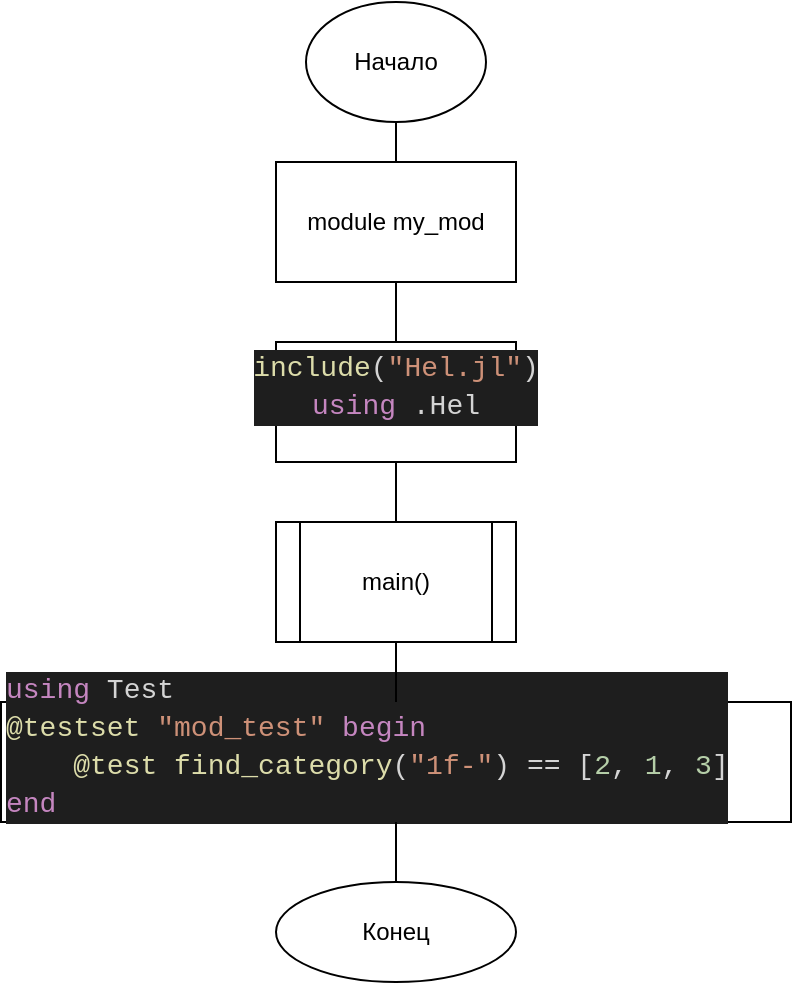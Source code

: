 <mxfile version="20.5.3" type="device"><diagram id="iBIO1iiuJIGhINbpbtOi" name="Страница 1"><mxGraphModel dx="903" dy="476" grid="1" gridSize="10" guides="1" tooltips="1" connect="1" arrows="1" fold="1" page="1" pageScale="1" pageWidth="827" pageHeight="1169" math="0" shadow="0"><root><mxCell id="0"/><mxCell id="1" parent="0"/><mxCell id="GRTHribt729VASl4E3b8-1" value="Начало" style="ellipse;whiteSpace=wrap;html=1;" vertex="1" parent="1"><mxGeometry x="180" y="20" width="90" height="60" as="geometry"/></mxCell><mxCell id="GRTHribt729VASl4E3b8-2" value="module my_mod" style="rounded=0;whiteSpace=wrap;html=1;" vertex="1" parent="1"><mxGeometry x="165" y="100" width="120" height="60" as="geometry"/></mxCell><mxCell id="GRTHribt729VASl4E3b8-4" value="&#10;&lt;div style=&quot;color: rgb(212, 212, 212); background-color: rgb(30, 30, 30); font-family: Consolas, &amp;quot;Courier New&amp;quot;, monospace; font-weight: normal; font-size: 14px; line-height: 19px;&quot;&gt;&lt;div&gt;&lt;span style=&quot;color: #dcdcaa;&quot;&gt;include&lt;/span&gt;&lt;span style=&quot;color: #d4d4d4;&quot;&gt;(&lt;/span&gt;&lt;span style=&quot;color: #ce9178;&quot;&gt;&quot;Hel.jl&quot;&lt;/span&gt;&lt;span style=&quot;color: #d4d4d4;&quot;&gt;)&lt;/span&gt;&lt;/div&gt;&lt;div&gt;&lt;span style=&quot;color: #c586c0;&quot;&gt;using&lt;/span&gt;&lt;span style=&quot;color: #d4d4d4;&quot;&gt; .Hel&lt;/span&gt;&lt;/div&gt;&lt;/div&gt;&#10;&#10;" style="rounded=0;whiteSpace=wrap;html=1;" vertex="1" parent="1"><mxGeometry x="165" y="190" width="120" height="60" as="geometry"/></mxCell><mxCell id="GRTHribt729VASl4E3b8-6" value="main()" style="shape=process;whiteSpace=wrap;html=1;backgroundOutline=1;" vertex="1" parent="1"><mxGeometry x="165" y="280" width="120" height="60" as="geometry"/></mxCell><mxCell id="GRTHribt729VASl4E3b8-7" value="" style="endArrow=none;html=1;rounded=0;entryX=0.5;entryY=1;entryDx=0;entryDy=0;exitX=0.5;exitY=0;exitDx=0;exitDy=0;" edge="1" parent="1" source="GRTHribt729VASl4E3b8-6" target="GRTHribt729VASl4E3b8-4"><mxGeometry width="50" height="50" relative="1" as="geometry"><mxPoint x="390" y="240" as="sourcePoint"/><mxPoint x="440" y="190" as="targetPoint"/></mxGeometry></mxCell><mxCell id="GRTHribt729VASl4E3b8-8" value="&#10;&lt;div style=&quot;color: rgb(212, 212, 212); background-color: rgb(30, 30, 30); font-family: Consolas, &amp;quot;Courier New&amp;quot;, monospace; font-weight: normal; font-size: 14px; line-height: 19px;&quot;&gt;&lt;div&gt;&lt;span style=&quot;color: #c586c0;&quot;&gt;using&lt;/span&gt;&lt;span style=&quot;color: #d4d4d4;&quot;&gt; Test&lt;/span&gt;&lt;/div&gt;&lt;div&gt;&lt;span style=&quot;color: #dcdcaa;&quot;&gt;@testset&lt;/span&gt;&lt;span style=&quot;color: #d4d4d4;&quot;&gt; &lt;/span&gt;&lt;span style=&quot;color: #ce9178;&quot;&gt;&quot;mod_test&quot;&lt;/span&gt;&lt;span style=&quot;color: #d4d4d4;&quot;&gt; &lt;/span&gt;&lt;span style=&quot;color: #c586c0;&quot;&gt;begin&lt;/span&gt;&lt;/div&gt;&lt;div&gt;&lt;span style=&quot;color: #d4d4d4;&quot;&gt;&amp;nbsp; &amp;nbsp; &lt;/span&gt;&lt;span style=&quot;color: #dcdcaa;&quot;&gt;@test&lt;/span&gt;&lt;span style=&quot;color: #d4d4d4;&quot;&gt; &lt;/span&gt;&lt;span style=&quot;color: #dcdcaa;&quot;&gt;find_category&lt;/span&gt;&lt;span style=&quot;color: #d4d4d4;&quot;&gt;(&lt;/span&gt;&lt;span style=&quot;color: #ce9178;&quot;&gt;&quot;1f-&quot;&lt;/span&gt;&lt;span style=&quot;color: #d4d4d4;&quot;&gt;) == [&lt;/span&gt;&lt;span style=&quot;color: #b5cea8;&quot;&gt;2&lt;/span&gt;&lt;span style=&quot;color: #d4d4d4;&quot;&gt;, &lt;/span&gt;&lt;span style=&quot;color: #b5cea8;&quot;&gt;1&lt;/span&gt;&lt;span style=&quot;color: #d4d4d4;&quot;&gt;, &lt;/span&gt;&lt;span style=&quot;color: #b5cea8;&quot;&gt;3&lt;/span&gt;&lt;span style=&quot;color: #d4d4d4;&quot;&gt;]&lt;/span&gt;&lt;/div&gt;&lt;div&gt;&lt;span style=&quot;color: #c586c0;&quot;&gt;end&lt;/span&gt;&lt;/div&gt;&lt;/div&gt;&#10;&#10;" style="rounded=0;whiteSpace=wrap;html=1;align=left;" vertex="1" parent="1"><mxGeometry x="27.5" y="370" width="395" height="60" as="geometry"/></mxCell><mxCell id="GRTHribt729VASl4E3b8-10" value="" style="endArrow=none;html=1;rounded=0;entryX=0.5;entryY=1;entryDx=0;entryDy=0;exitX=0.5;exitY=0;exitDx=0;exitDy=0;" edge="1" parent="1" source="GRTHribt729VASl4E3b8-8" target="GRTHribt729VASl4E3b8-6"><mxGeometry width="50" height="50" relative="1" as="geometry"><mxPoint x="225" y="360" as="sourcePoint"/><mxPoint x="430" y="240" as="targetPoint"/></mxGeometry></mxCell><mxCell id="GRTHribt729VASl4E3b8-11" value="Конец" style="ellipse;whiteSpace=wrap;html=1;" vertex="1" parent="1"><mxGeometry x="165" y="460" width="120" height="50" as="geometry"/></mxCell><mxCell id="GRTHribt729VASl4E3b8-12" value="" style="endArrow=none;html=1;rounded=0;entryX=0.5;entryY=1;entryDx=0;entryDy=0;exitX=0.5;exitY=0;exitDx=0;exitDy=0;" edge="1" parent="1" source="GRTHribt729VASl4E3b8-11" target="GRTHribt729VASl4E3b8-8"><mxGeometry width="50" height="50" relative="1" as="geometry"><mxPoint x="380" y="360" as="sourcePoint"/><mxPoint x="430" y="310" as="targetPoint"/></mxGeometry></mxCell><mxCell id="GRTHribt729VASl4E3b8-13" value="" style="endArrow=none;html=1;rounded=0;entryX=0.5;entryY=1;entryDx=0;entryDy=0;exitX=0.5;exitY=0;exitDx=0;exitDy=0;" edge="1" parent="1" source="GRTHribt729VASl4E3b8-4" target="GRTHribt729VASl4E3b8-2"><mxGeometry width="50" height="50" relative="1" as="geometry"><mxPoint x="380" y="200" as="sourcePoint"/><mxPoint x="430" y="150" as="targetPoint"/></mxGeometry></mxCell><mxCell id="GRTHribt729VASl4E3b8-14" value="" style="endArrow=none;html=1;rounded=0;entryX=0.5;entryY=1;entryDx=0;entryDy=0;exitX=0.5;exitY=0;exitDx=0;exitDy=0;" edge="1" parent="1" source="GRTHribt729VASl4E3b8-2" target="GRTHribt729VASl4E3b8-1"><mxGeometry width="50" height="50" relative="1" as="geometry"><mxPoint x="380" y="280" as="sourcePoint"/><mxPoint x="430" y="230" as="targetPoint"/></mxGeometry></mxCell></root></mxGraphModel></diagram></mxfile>